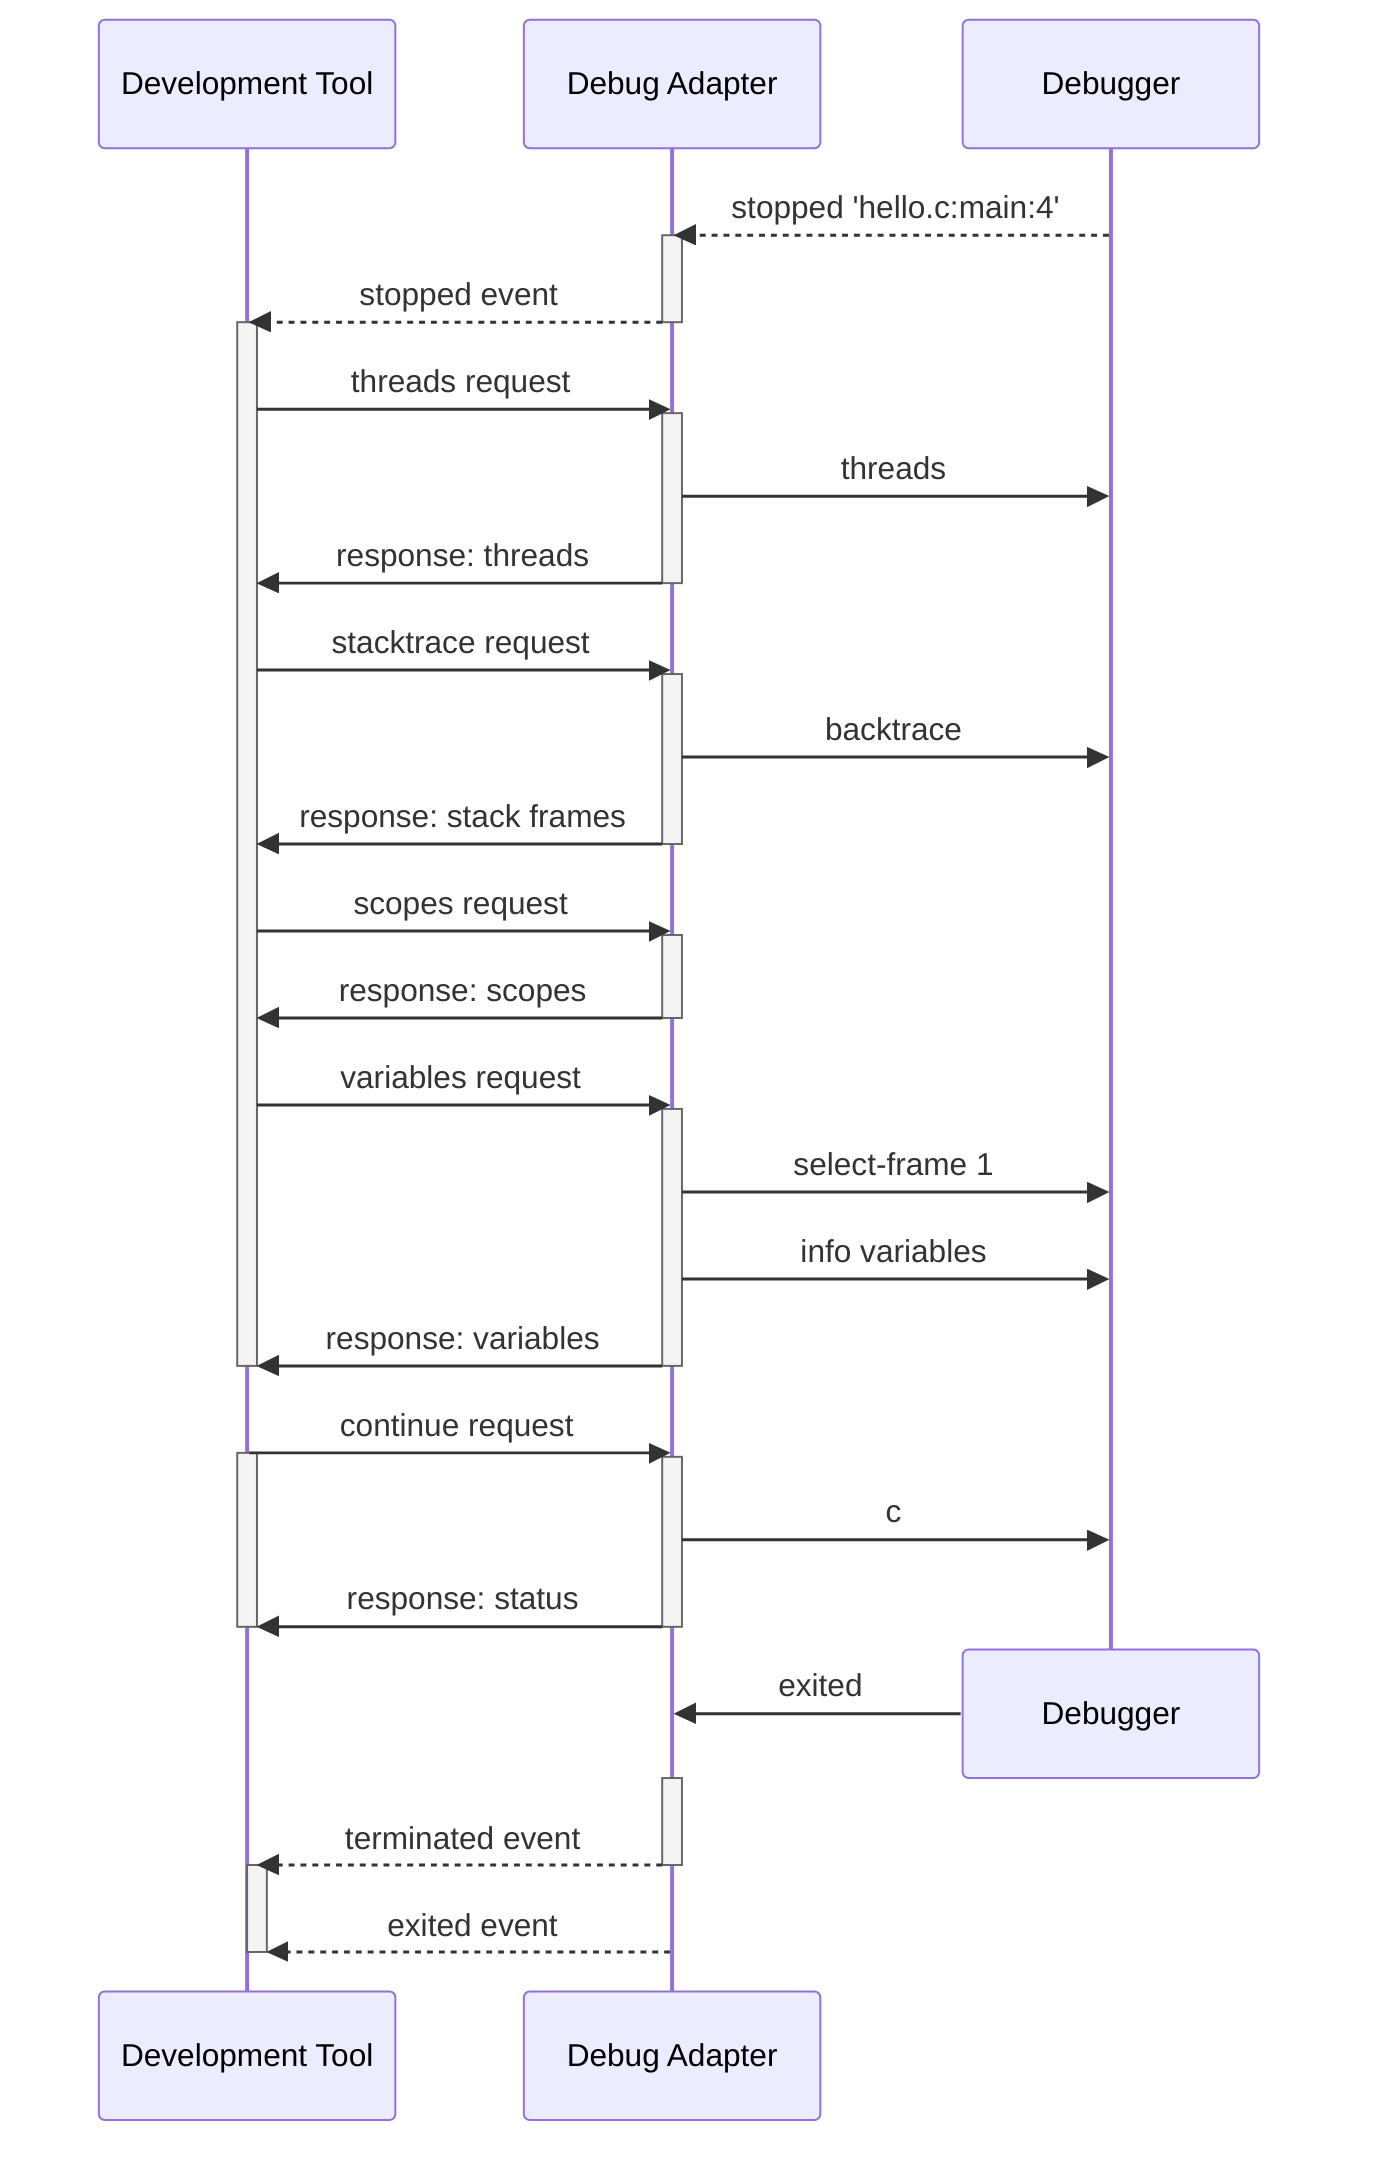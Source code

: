sequenceDiagram
  participant Host as Development Tool
  participant DA as Debug Adapter
  participant Debugger

  Debugger-->>DA: stopped 'hello.c:main:4'
  activate DA
  DA-->>Host: stopped event
  deactivate DA
  activate Host

  Host->>DA: threads request
  activate DA
  DA->>Debugger: threads
  DA->>Host: response: threads
  deactivate DA

  Host->>DA: stacktrace request
  activate DA
  DA->>Debugger: backtrace
  DA->>Host: response: stack frames
  deactivate DA

  Host->>DA: scopes request
  activate DA
  DA->>Host: response: scopes
  deactivate DA

  Host->>DA: variables request
  activate DA
  DA->>Debugger: select-frame 1
  DA->>Debugger: info variables
  DA->>Host: response: variables
  deactivate DA
  deactivate Host

  Host->>DA: continue request
  activate Host
  activate DA
  DA->>Debugger: c
  DA->>Host: response: status
  deactivate DA
  deactivate Host

  destroy Debugger
  Debugger->>DA: exited
  activate DA
  DA-->>+Host: terminated event
  activate Host
  destroy DA
  deactivate DA
  DA-->>Host: exited event
  deactivate Host